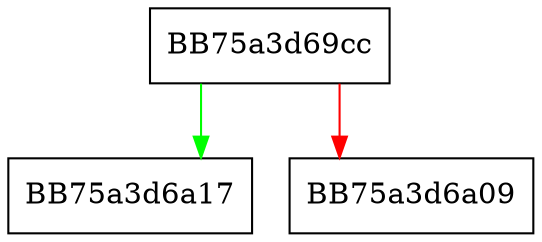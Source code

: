 digraph current_path {
  node [shape="box"];
  graph [splines=ortho];
  BB75a3d69cc -> BB75a3d6a17 [color="green"];
  BB75a3d69cc -> BB75a3d6a09 [color="red"];
}